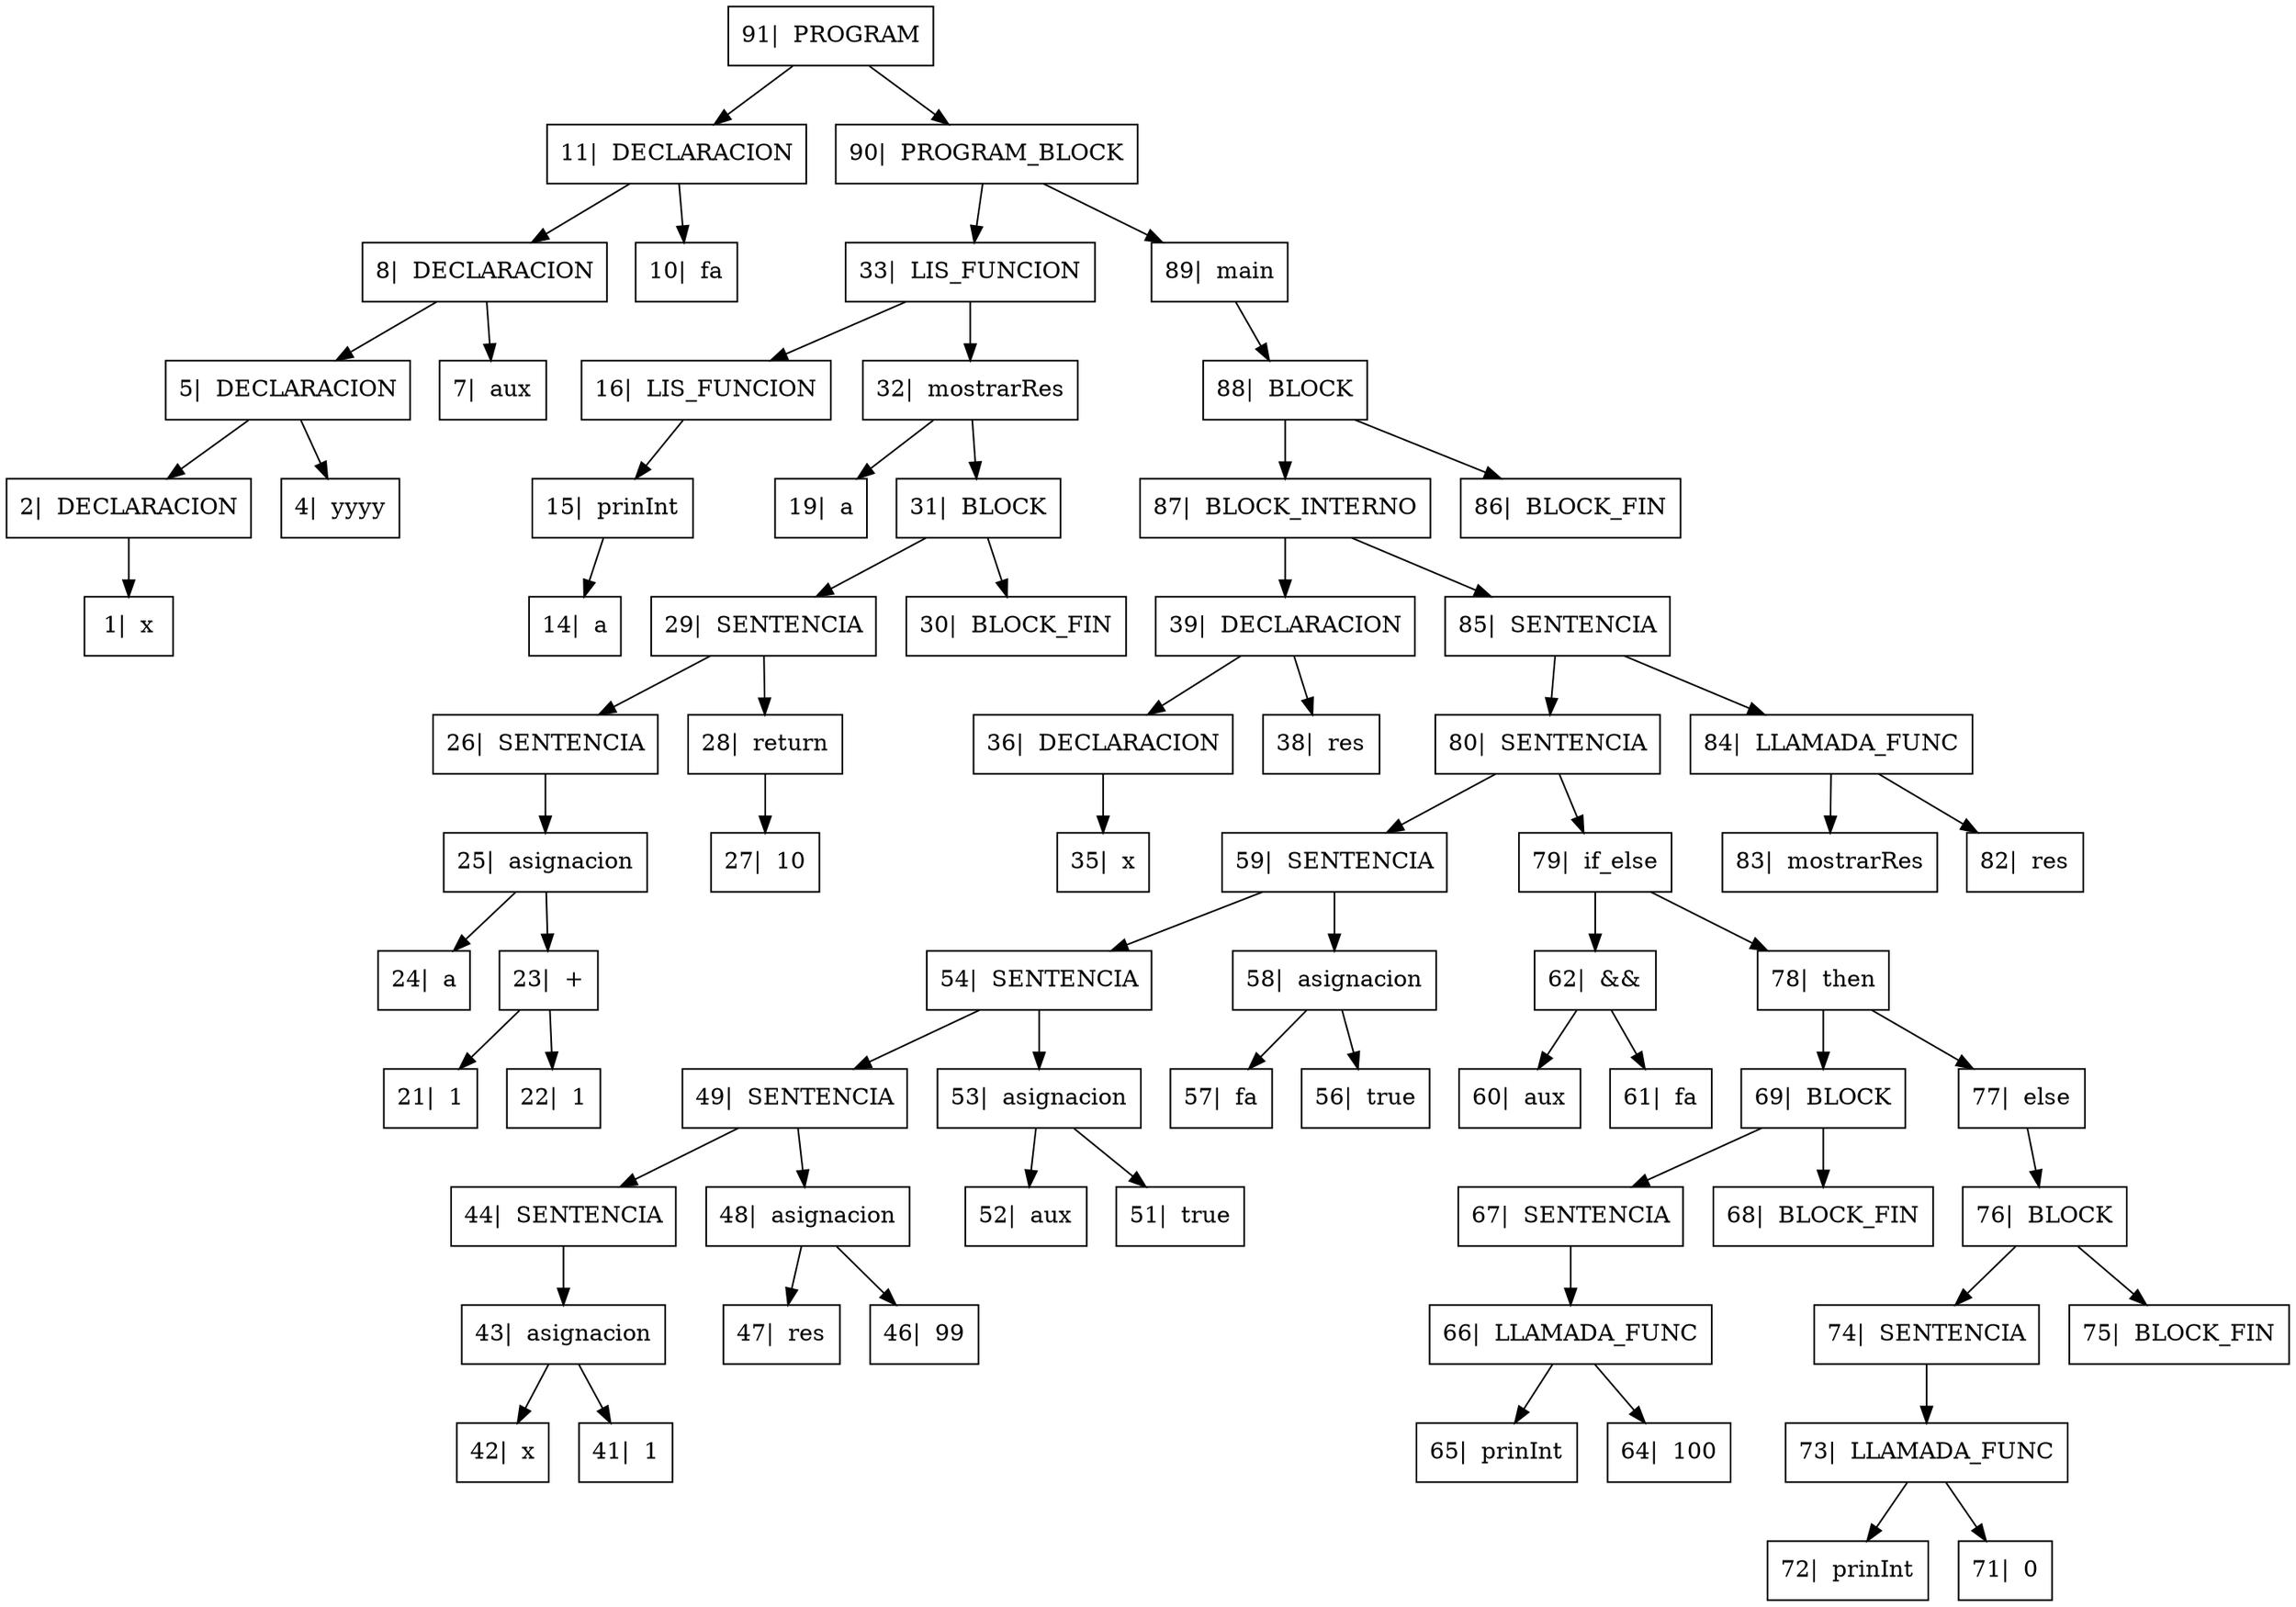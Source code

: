 digraph{

rankdir=TB;

node[shape=box];
"91|  PROGRAM" -> "11|  DECLARACION", "90|  PROGRAM_BLOCK";
"11|  DECLARACION" -> "8|  DECLARACION", "10|  fa";
"8|  DECLARACION" -> "5|  DECLARACION", "7|  aux";
"5|  DECLARACION" -> "2|  DECLARACION", "4|  yyyy";
"2|  DECLARACION" -> "1|  x" ;
"90|  PROGRAM_BLOCK" -> "33|  LIS_FUNCION", "89|  main";
"33|  LIS_FUNCION" -> "16|  LIS_FUNCION", "32|  mostrarRes";
"16|  LIS_FUNCION" -> "15|  prinInt" ;
"15|  prinInt" -> "14|  a" ;
"32|  mostrarRes" -> "19|  a", "31|  BLOCK";
"31|  BLOCK" -> "29|  SENTENCIA", "30|  BLOCK_FIN";
"29|  SENTENCIA" -> "26|  SENTENCIA", "28|  return";
"26|  SENTENCIA" -> "25|  asignacion" ;
"25|  asignacion" -> "24|  a", "23|  +";
"23|  +" -> "21|  1", "22|  1";
"28|  return" -> "27|  10" ;
"89|  main" -> "88|  BLOCK" ;
"88|  BLOCK" -> "87|  BLOCK_INTERNO", "86|  BLOCK_FIN";
"87|  BLOCK_INTERNO" -> "39|  DECLARACION", "85|  SENTENCIA";
"39|  DECLARACION" -> "36|  DECLARACION", "38|  res";
"36|  DECLARACION" -> "35|  x" ;
"85|  SENTENCIA" -> "80|  SENTENCIA", "84|  LLAMADA_FUNC";
"80|  SENTENCIA" -> "59|  SENTENCIA", "79|  if_else";
"59|  SENTENCIA" -> "54|  SENTENCIA", "58|  asignacion";
"54|  SENTENCIA" -> "49|  SENTENCIA", "53|  asignacion";
"49|  SENTENCIA" -> "44|  SENTENCIA", "48|  asignacion";
"44|  SENTENCIA" -> "43|  asignacion" ;
"43|  asignacion" -> "42|  x", "41|  1";
"48|  asignacion" -> "47|  res", "46|  99";
"53|  asignacion" -> "52|  aux", "51|  true";
"58|  asignacion" -> "57|  fa", "56|  true";
"79|  if_else" -> "62|  &&", "78|  then";
"62|  &&" -> "60|  aux", "61|  fa";
"78|  then" -> "69|  BLOCK", "77|  else";
"69|  BLOCK" -> "67|  SENTENCIA", "68|  BLOCK_FIN";
"67|  SENTENCIA" -> "66|  LLAMADA_FUNC" ;
"66|  LLAMADA_FUNC" -> "65|  prinInt", "64|  100";
"77|  else" -> "76|  BLOCK" ;
"76|  BLOCK" -> "74|  SENTENCIA", "75|  BLOCK_FIN";
"74|  SENTENCIA" -> "73|  LLAMADA_FUNC" ;
"73|  LLAMADA_FUNC" -> "72|  prinInt", "71|  0";
"84|  LLAMADA_FUNC" -> "83|  mostrarRes", "82|  res";
}
